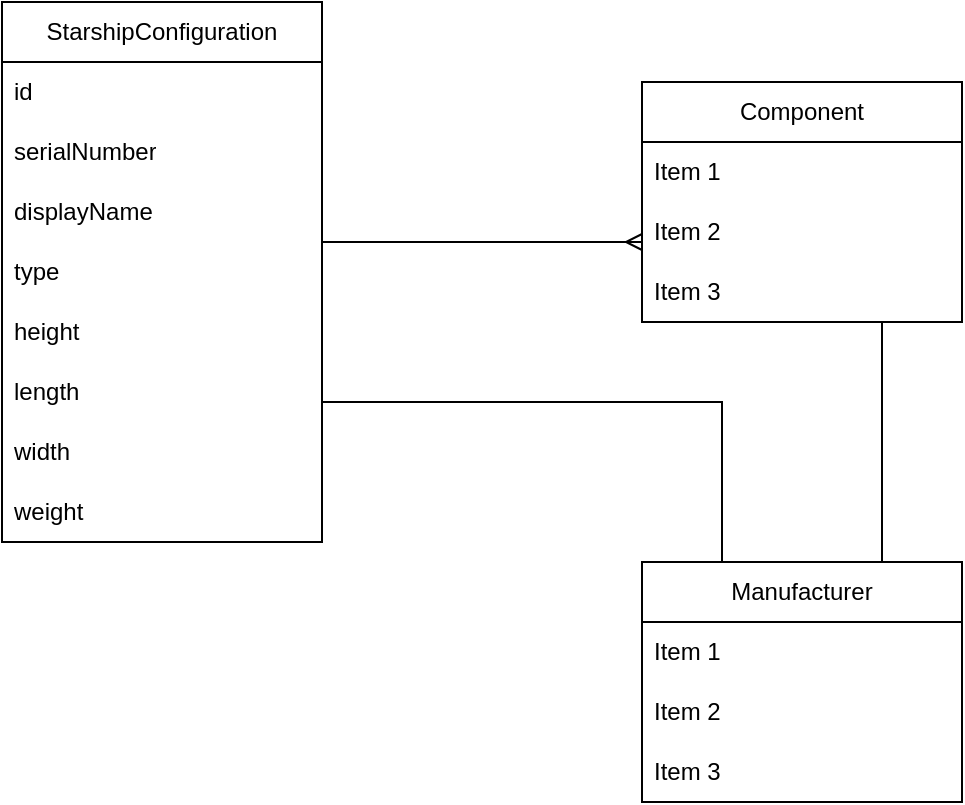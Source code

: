<mxfile version="20.5.3" type="embed" pages="2"><diagram id="BnXcjoq1C-M0cHzdUSq3" name="DynamoDB-ERD"><mxGraphModel dx="1633" dy="962" grid="1" gridSize="10" guides="1" tooltips="1" connect="1" arrows="1" fold="1" page="1" pageScale="1" pageWidth="827" pageHeight="1169" math="0" shadow="0"><root><mxCell id="0"/><mxCell id="1" parent="0"/><mxCell id="mMFIWvtYuFjv7bovq4hn-27" style="edgeStyle=orthogonalEdgeStyle;rounded=0;orthogonalLoop=1;jettySize=auto;html=1;endArrow=ERmany;endFill=0;" parent="1" target="mMFIWvtYuFjv7bovq4hn-13" edge="1"><mxGeometry relative="1" as="geometry"><mxPoint x="480" y="249.999" as="sourcePoint"/><mxPoint x="720" y="229.999" as="targetPoint"/><Array as="points"><mxPoint x="480" y="320"/></Array></mxGeometry></mxCell><mxCell id="7olffP7GAYmQf8Agb50Z-6" style="edgeStyle=orthogonalEdgeStyle;rounded=0;orthogonalLoop=1;jettySize=auto;html=1;endArrow=none;endFill=0;" edge="1" parent="1" source="mMFIWvtYuFjv7bovq4hn-1" target="7olffP7GAYmQf8Agb50Z-1"><mxGeometry relative="1" as="geometry"><Array as="points"><mxPoint x="680" y="400"/></Array></mxGeometry></mxCell><mxCell id="mMFIWvtYuFjv7bovq4hn-1" value="StarshipConfiguration" style="swimlane;fontStyle=0;childLayout=stackLayout;horizontal=1;startSize=30;horizontalStack=0;resizeParent=1;resizeParentMax=0;resizeLast=0;collapsible=1;marginBottom=0;whiteSpace=wrap;html=1;" parent="1" vertex="1"><mxGeometry x="320" y="200" width="160" height="270" as="geometry"/></mxCell><mxCell id="mMFIWvtYuFjv7bovq4hn-2" value="id" style="text;strokeColor=none;fillColor=none;align=left;verticalAlign=middle;spacingLeft=4;spacingRight=4;overflow=hidden;points=[[0,0.5],[1,0.5]];portConstraint=eastwest;rotatable=0;whiteSpace=wrap;html=1;" parent="mMFIWvtYuFjv7bovq4hn-1" vertex="1"><mxGeometry y="30" width="160" height="30" as="geometry"/></mxCell><mxCell id="mMFIWvtYuFjv7bovq4hn-29" value="serialNumber" style="text;strokeColor=none;fillColor=none;align=left;verticalAlign=middle;spacingLeft=4;spacingRight=4;overflow=hidden;points=[[0,0.5],[1,0.5]];portConstraint=eastwest;rotatable=0;whiteSpace=wrap;html=1;" parent="mMFIWvtYuFjv7bovq4hn-1" vertex="1"><mxGeometry y="60" width="160" height="30" as="geometry"/></mxCell><mxCell id="mMFIWvtYuFjv7bovq4hn-30" value="displayName" style="text;strokeColor=none;fillColor=none;align=left;verticalAlign=middle;spacingLeft=4;spacingRight=4;overflow=hidden;points=[[0,0.5],[1,0.5]];portConstraint=eastwest;rotatable=0;whiteSpace=wrap;html=1;" parent="mMFIWvtYuFjv7bovq4hn-1" vertex="1"><mxGeometry y="90" width="160" height="30" as="geometry"/></mxCell><mxCell id="mMFIWvtYuFjv7bovq4hn-3" value="type" style="text;strokeColor=none;fillColor=none;align=left;verticalAlign=middle;spacingLeft=4;spacingRight=4;overflow=hidden;points=[[0,0.5],[1,0.5]];portConstraint=eastwest;rotatable=0;whiteSpace=wrap;html=1;" parent="mMFIWvtYuFjv7bovq4hn-1" vertex="1"><mxGeometry y="120" width="160" height="30" as="geometry"/></mxCell><mxCell id="mMFIWvtYuFjv7bovq4hn-31" value="height" style="text;strokeColor=none;fillColor=none;align=left;verticalAlign=middle;spacingLeft=4;spacingRight=4;overflow=hidden;points=[[0,0.5],[1,0.5]];portConstraint=eastwest;rotatable=0;whiteSpace=wrap;html=1;" parent="mMFIWvtYuFjv7bovq4hn-1" vertex="1"><mxGeometry y="150" width="160" height="30" as="geometry"/></mxCell><mxCell id="mMFIWvtYuFjv7bovq4hn-32" value="length" style="text;strokeColor=none;fillColor=none;align=left;verticalAlign=middle;spacingLeft=4;spacingRight=4;overflow=hidden;points=[[0,0.5],[1,0.5]];portConstraint=eastwest;rotatable=0;whiteSpace=wrap;html=1;" parent="mMFIWvtYuFjv7bovq4hn-1" vertex="1"><mxGeometry y="180" width="160" height="30" as="geometry"/></mxCell><mxCell id="mMFIWvtYuFjv7bovq4hn-33" value="width" style="text;strokeColor=none;fillColor=none;align=left;verticalAlign=middle;spacingLeft=4;spacingRight=4;overflow=hidden;points=[[0,0.5],[1,0.5]];portConstraint=eastwest;rotatable=0;whiteSpace=wrap;html=1;" parent="mMFIWvtYuFjv7bovq4hn-1" vertex="1"><mxGeometry y="210" width="160" height="30" as="geometry"/></mxCell><mxCell id="mMFIWvtYuFjv7bovq4hn-34" value="weight" style="text;strokeColor=none;fillColor=none;align=left;verticalAlign=middle;spacingLeft=4;spacingRight=4;overflow=hidden;points=[[0,0.5],[1,0.5]];portConstraint=eastwest;rotatable=0;whiteSpace=wrap;html=1;" parent="mMFIWvtYuFjv7bovq4hn-1" vertex="1"><mxGeometry y="240" width="160" height="30" as="geometry"/></mxCell><mxCell id="7olffP7GAYmQf8Agb50Z-5" style="edgeStyle=orthogonalEdgeStyle;rounded=0;orthogonalLoop=1;jettySize=auto;html=1;endArrow=none;endFill=0;" edge="1" parent="1" source="mMFIWvtYuFjv7bovq4hn-13" target="7olffP7GAYmQf8Agb50Z-1"><mxGeometry relative="1" as="geometry"><Array as="points"><mxPoint x="760" y="410"/><mxPoint x="760" y="410"/></Array></mxGeometry></mxCell><mxCell id="mMFIWvtYuFjv7bovq4hn-13" value="Component" style="swimlane;fontStyle=0;childLayout=stackLayout;horizontal=1;startSize=30;horizontalStack=0;resizeParent=1;resizeParentMax=0;resizeLast=0;collapsible=1;marginBottom=0;whiteSpace=wrap;html=1;" parent="1" vertex="1"><mxGeometry x="640" y="240" width="160" height="120" as="geometry"/></mxCell><mxCell id="mMFIWvtYuFjv7bovq4hn-14" value="Item 1" style="text;strokeColor=none;fillColor=none;align=left;verticalAlign=middle;spacingLeft=4;spacingRight=4;overflow=hidden;points=[[0,0.5],[1,0.5]];portConstraint=eastwest;rotatable=0;whiteSpace=wrap;html=1;" parent="mMFIWvtYuFjv7bovq4hn-13" vertex="1"><mxGeometry y="30" width="160" height="30" as="geometry"/></mxCell><mxCell id="mMFIWvtYuFjv7bovq4hn-15" value="Item 2" style="text;strokeColor=none;fillColor=none;align=left;verticalAlign=middle;spacingLeft=4;spacingRight=4;overflow=hidden;points=[[0,0.5],[1,0.5]];portConstraint=eastwest;rotatable=0;whiteSpace=wrap;html=1;" parent="mMFIWvtYuFjv7bovq4hn-13" vertex="1"><mxGeometry y="60" width="160" height="30" as="geometry"/></mxCell><mxCell id="mMFIWvtYuFjv7bovq4hn-16" value="Item 3" style="text;strokeColor=none;fillColor=none;align=left;verticalAlign=middle;spacingLeft=4;spacingRight=4;overflow=hidden;points=[[0,0.5],[1,0.5]];portConstraint=eastwest;rotatable=0;whiteSpace=wrap;html=1;" parent="mMFIWvtYuFjv7bovq4hn-13" vertex="1"><mxGeometry y="90" width="160" height="30" as="geometry"/></mxCell><mxCell id="7olffP7GAYmQf8Agb50Z-1" value="Manufacturer" style="swimlane;fontStyle=0;childLayout=stackLayout;horizontal=1;startSize=30;horizontalStack=0;resizeParent=1;resizeParentMax=0;resizeLast=0;collapsible=1;marginBottom=0;whiteSpace=wrap;html=1;" vertex="1" parent="1"><mxGeometry x="640" y="480" width="160" height="120" as="geometry"/></mxCell><mxCell id="7olffP7GAYmQf8Agb50Z-2" value="Item 1" style="text;strokeColor=none;fillColor=none;align=left;verticalAlign=middle;spacingLeft=4;spacingRight=4;overflow=hidden;points=[[0,0.5],[1,0.5]];portConstraint=eastwest;rotatable=0;whiteSpace=wrap;html=1;" vertex="1" parent="7olffP7GAYmQf8Agb50Z-1"><mxGeometry y="30" width="160" height="30" as="geometry"/></mxCell><mxCell id="7olffP7GAYmQf8Agb50Z-3" value="Item 2" style="text;strokeColor=none;fillColor=none;align=left;verticalAlign=middle;spacingLeft=4;spacingRight=4;overflow=hidden;points=[[0,0.5],[1,0.5]];portConstraint=eastwest;rotatable=0;whiteSpace=wrap;html=1;" vertex="1" parent="7olffP7GAYmQf8Agb50Z-1"><mxGeometry y="60" width="160" height="30" as="geometry"/></mxCell><mxCell id="7olffP7GAYmQf8Agb50Z-4" value="Item 3" style="text;strokeColor=none;fillColor=none;align=left;verticalAlign=middle;spacingLeft=4;spacingRight=4;overflow=hidden;points=[[0,0.5],[1,0.5]];portConstraint=eastwest;rotatable=0;whiteSpace=wrap;html=1;" vertex="1" parent="7olffP7GAYmQf8Agb50Z-1"><mxGeometry y="90" width="160" height="30" as="geometry"/></mxCell></root></mxGraphModel></diagram><diagram id="5BiSqQIMuSA7ARIf0J-i" name="Business Object Modélisation"><mxGraphModel dx="2460" dy="962" grid="1" gridSize="10" guides="1" tooltips="1" connect="1" arrows="1" fold="1" page="1" pageScale="1" pageWidth="827" pageHeight="1169" math="0" shadow="0"><root><mxCell id="0"/><mxCell id="1" parent="0"/><mxCell id="DM2j1qMfuwjqKnqP0o9W-14" value="StarshipConfiguration" style="swimlane;fontStyle=0;childLayout=stackLayout;horizontal=1;startSize=30;horizontalStack=0;resizeParent=1;resizeParentMax=0;resizeLast=0;collapsible=1;marginBottom=0;whiteSpace=wrap;html=1;fillColor=#ffe6cc;strokeColor=#d79b00;" parent="1" vertex="1"><mxGeometry x="320" y="200" width="160" height="390" as="geometry"/></mxCell><mxCell id="DM2j1qMfuwjqKnqP0o9W-15" value="id" style="text;strokeColor=none;fillColor=none;align=left;verticalAlign=middle;spacingLeft=4;spacingRight=4;overflow=hidden;points=[[0,0.5],[1,0.5]];portConstraint=eastwest;rotatable=0;whiteSpace=wrap;html=1;" parent="DM2j1qMfuwjqKnqP0o9W-14" vertex="1"><mxGeometry y="30" width="160" height="30" as="geometry"/></mxCell><mxCell id="DM2j1qMfuwjqKnqP0o9W-17" value="displayName" style="text;strokeColor=none;fillColor=none;align=left;verticalAlign=middle;spacingLeft=4;spacingRight=4;overflow=hidden;points=[[0,0.5],[1,0.5]];portConstraint=eastwest;rotatable=0;whiteSpace=wrap;html=1;" parent="DM2j1qMfuwjqKnqP0o9W-14" vertex="1"><mxGeometry y="60" width="160" height="30" as="geometry"/></mxCell><mxCell id="DM2j1qMfuwjqKnqP0o9W-18" value="type" style="text;strokeColor=none;fillColor=none;align=left;verticalAlign=middle;spacingLeft=4;spacingRight=4;overflow=hidden;points=[[0,0.5],[1,0.5]];portConstraint=eastwest;rotatable=0;whiteSpace=wrap;html=1;" parent="DM2j1qMfuwjqKnqP0o9W-14" vertex="1"><mxGeometry y="90" width="160" height="30" as="geometry"/></mxCell><mxCell id="DM2j1qMfuwjqKnqP0o9W-19" value="height" style="text;strokeColor=none;fillColor=none;align=left;verticalAlign=middle;spacingLeft=4;spacingRight=4;overflow=hidden;points=[[0,0.5],[1,0.5]];portConstraint=eastwest;rotatable=0;whiteSpace=wrap;html=1;" parent="DM2j1qMfuwjqKnqP0o9W-14" vertex="1"><mxGeometry y="120" width="160" height="30" as="geometry"/></mxCell><mxCell id="DM2j1qMfuwjqKnqP0o9W-20" value="length" style="text;strokeColor=none;fillColor=none;align=left;verticalAlign=middle;spacingLeft=4;spacingRight=4;overflow=hidden;points=[[0,0.5],[1,0.5]];portConstraint=eastwest;rotatable=0;whiteSpace=wrap;html=1;" parent="DM2j1qMfuwjqKnqP0o9W-14" vertex="1"><mxGeometry y="150" width="160" height="30" as="geometry"/></mxCell><mxCell id="DM2j1qMfuwjqKnqP0o9W-21" value="width" style="text;strokeColor=none;fillColor=none;align=left;verticalAlign=middle;spacingLeft=4;spacingRight=4;overflow=hidden;points=[[0,0.5],[1,0.5]];portConstraint=eastwest;rotatable=0;whiteSpace=wrap;html=1;" parent="DM2j1qMfuwjqKnqP0o9W-14" vertex="1"><mxGeometry y="180" width="160" height="30" as="geometry"/></mxCell><mxCell id="DM2j1qMfuwjqKnqP0o9W-22" value="weight" style="text;strokeColor=none;fillColor=none;align=left;verticalAlign=middle;spacingLeft=4;spacingRight=4;overflow=hidden;points=[[0,0.5],[1,0.5]];portConstraint=eastwest;rotatable=0;whiteSpace=wrap;html=1;" parent="DM2j1qMfuwjqKnqP0o9W-14" vertex="1"><mxGeometry y="210" width="160" height="30" as="geometry"/></mxCell><mxCell id="cYQD-DSaahD6OAKTYKS1-31" value="manufacturer" style="text;strokeColor=none;fillColor=none;align=left;verticalAlign=middle;spacingLeft=4;spacingRight=4;overflow=hidden;points=[[0,0.5],[1,0.5]];portConstraint=eastwest;rotatable=0;whiteSpace=wrap;html=1;" parent="DM2j1qMfuwjqKnqP0o9W-14" vertex="1"><mxGeometry y="240" width="160" height="30" as="geometry"/></mxCell><mxCell id="DM2j1qMfuwjqKnqP0o9W-36" value="components" style="text;strokeColor=none;fillColor=none;align=left;verticalAlign=middle;spacingLeft=4;spacingRight=4;overflow=hidden;points=[[0,0.5],[1,0.5]];portConstraint=eastwest;rotatable=0;whiteSpace=wrap;html=1;" parent="DM2j1qMfuwjqKnqP0o9W-14" vertex="1"><mxGeometry y="270" width="160" height="30" as="geometry"/></mxCell><mxCell id="gIZSkPXqnsKkCFNa3gzQ-12" value="createdAt" style="text;strokeColor=none;fillColor=none;align=left;verticalAlign=middle;spacingLeft=4;spacingRight=4;overflow=hidden;points=[[0,0.5],[1,0.5]];portConstraint=eastwest;rotatable=0;whiteSpace=wrap;html=1;" parent="DM2j1qMfuwjqKnqP0o9W-14" vertex="1"><mxGeometry y="300" width="160" height="30" as="geometry"/></mxCell><mxCell id="gIZSkPXqnsKkCFNa3gzQ-13" value="updatedAt" style="text;strokeColor=none;fillColor=none;align=left;verticalAlign=middle;spacingLeft=4;spacingRight=4;overflow=hidden;points=[[0,0.5],[1,0.5]];portConstraint=eastwest;rotatable=0;whiteSpace=wrap;html=1;" parent="DM2j1qMfuwjqKnqP0o9W-14" vertex="1"><mxGeometry y="330" width="160" height="30" as="geometry"/></mxCell><mxCell id="gIZSkPXqnsKkCFNa3gzQ-14" value="status" style="text;strokeColor=none;fillColor=none;align=left;verticalAlign=middle;spacingLeft=4;spacingRight=4;overflow=hidden;points=[[0,0.5],[1,0.5]];portConstraint=eastwest;rotatable=0;whiteSpace=wrap;html=1;" parent="DM2j1qMfuwjqKnqP0o9W-14" vertex="1"><mxGeometry y="360" width="160" height="30" as="geometry"/></mxCell><mxCell id="DM2j1qMfuwjqKnqP0o9W-23" value="Component" style="swimlane;fontStyle=0;childLayout=stackLayout;horizontal=1;startSize=30;horizontalStack=0;resizeParent=1;resizeParentMax=0;resizeLast=0;collapsible=1;marginBottom=0;whiteSpace=wrap;html=1;fillColor=#dae8fc;strokeColor=#6c8ebf;" parent="1" vertex="1"><mxGeometry x="560" y="520" width="140" height="180" as="geometry"/></mxCell><mxCell id="DM2j1qMfuwjqKnqP0o9W-24" value="id" style="text;strokeColor=none;fillColor=none;align=left;verticalAlign=middle;spacingLeft=4;spacingRight=4;overflow=hidden;points=[[0,0.5],[1,0.5]];portConstraint=eastwest;rotatable=0;whiteSpace=wrap;html=1;" parent="DM2j1qMfuwjqKnqP0o9W-23" vertex="1"><mxGeometry y="30" width="140" height="30" as="geometry"/></mxCell><mxCell id="DM2j1qMfuwjqKnqP0o9W-25" value="name" style="text;strokeColor=none;fillColor=none;align=left;verticalAlign=middle;spacingLeft=4;spacingRight=4;overflow=hidden;points=[[0,0.5],[1,0.5]];portConstraint=eastwest;rotatable=0;whiteSpace=wrap;html=1;" parent="DM2j1qMfuwjqKnqP0o9W-23" vertex="1"><mxGeometry y="60" width="140" height="30" as="geometry"/></mxCell><mxCell id="DM2j1qMfuwjqKnqP0o9W-26" value="manufacturer" style="text;strokeColor=none;fillColor=none;align=left;verticalAlign=middle;spacingLeft=4;spacingRight=4;overflow=hidden;points=[[0,0.5],[1,0.5]];portConstraint=eastwest;rotatable=0;whiteSpace=wrap;html=1;" parent="DM2j1qMfuwjqKnqP0o9W-23" vertex="1"><mxGeometry y="90" width="140" height="30" as="geometry"/></mxCell><mxCell id="cYQD-DSaahD6OAKTYKS1-68" value="weight" style="text;strokeColor=none;fillColor=none;align=left;verticalAlign=middle;spacingLeft=4;spacingRight=4;overflow=hidden;points=[[0,0.5],[1,0.5]];portConstraint=eastwest;rotatable=0;whiteSpace=wrap;html=1;" parent="DM2j1qMfuwjqKnqP0o9W-23" vertex="1"><mxGeometry y="120" width="140" height="30" as="geometry"/></mxCell><mxCell id="cYQD-DSaahD6OAKTYKS1-14" value="&lt;span style=&quot;color: rgb(0, 0, 0); font-family: Helvetica; font-size: 12px; font-style: normal; font-variant-ligatures: normal; font-variant-caps: normal; font-weight: 400; letter-spacing: normal; orphans: 2; text-align: left; text-indent: 0px; text-transform: none; widows: 2; word-spacing: 0px; -webkit-text-stroke-width: 0px; white-space: normal; background-color: rgb(251, 251, 251); text-decoration-thickness: initial; text-decoration-style: initial; text-decoration-color: initial; display: inline !important; float: none;&quot;&gt;classSize (1, 2, 3)&lt;/span&gt;" style="text;strokeColor=none;fillColor=none;align=left;verticalAlign=middle;spacingLeft=4;spacingRight=4;overflow=hidden;points=[[0,0.5],[1,0.5]];portConstraint=eastwest;rotatable=0;whiteSpace=wrap;html=1;" parent="DM2j1qMfuwjqKnqP0o9W-23" vertex="1"><mxGeometry y="150" width="140" height="30" as="geometry"/></mxCell><mxCell id="DM2j1qMfuwjqKnqP0o9W-39" style="edgeStyle=orthogonalEdgeStyle;rounded=0;orthogonalLoop=1;jettySize=auto;html=1;endArrow=none;endFill=0;" parent="1" source="DM2j1qMfuwjqKnqP0o9W-36" target="DM2j1qMfuwjqKnqP0o9W-23" edge="1"><mxGeometry relative="1" as="geometry"/></mxCell><mxCell id="DM2j1qMfuwjqKnqP0o9W-40" value="Manufacturer" style="swimlane;fontStyle=0;childLayout=stackLayout;horizontal=1;startSize=30;horizontalStack=0;resizeParent=1;resizeParentMax=0;resizeLast=0;collapsible=1;marginBottom=0;whiteSpace=wrap;html=1;fillColor=#d5e8d4;strokeColor=#82b366;" parent="1" vertex="1"><mxGeometry x="760" y="400" width="140" height="120" as="geometry"/></mxCell><mxCell id="DM2j1qMfuwjqKnqP0o9W-41" value="id" style="text;strokeColor=none;fillColor=none;align=left;verticalAlign=middle;spacingLeft=4;spacingRight=4;overflow=hidden;points=[[0,0.5],[1,0.5]];portConstraint=eastwest;rotatable=0;whiteSpace=wrap;html=1;" parent="DM2j1qMfuwjqKnqP0o9W-40" vertex="1"><mxGeometry y="30" width="140" height="30" as="geometry"/></mxCell><mxCell id="DM2j1qMfuwjqKnqP0o9W-42" value="name" style="text;strokeColor=none;fillColor=none;align=left;verticalAlign=middle;spacingLeft=4;spacingRight=4;overflow=hidden;points=[[0,0.5],[1,0.5]];portConstraint=eastwest;rotatable=0;whiteSpace=wrap;html=1;" parent="DM2j1qMfuwjqKnqP0o9W-40" vertex="1"><mxGeometry y="60" width="140" height="30" as="geometry"/></mxCell><mxCell id="DM2j1qMfuwjqKnqP0o9W-43" value="manufacturer" style="text;strokeColor=none;fillColor=none;align=left;verticalAlign=middle;spacingLeft=4;spacingRight=4;overflow=hidden;points=[[0,0.5],[1,0.5]];portConstraint=eastwest;rotatable=0;whiteSpace=wrap;html=1;" parent="DM2j1qMfuwjqKnqP0o9W-40" vertex="1"><mxGeometry y="90" width="140" height="30" as="geometry"/></mxCell><mxCell id="DM2j1qMfuwjqKnqP0o9W-44" style="edgeStyle=orthogonalEdgeStyle;rounded=0;orthogonalLoop=1;jettySize=auto;html=1;endArrow=none;endFill=0;" parent="1" source="DM2j1qMfuwjqKnqP0o9W-26" target="DM2j1qMfuwjqKnqP0o9W-40" edge="1"><mxGeometry relative="1" as="geometry"/></mxCell><mxCell id="cYQD-DSaahD6OAKTYKS1-1" value="Hyperdrive" style="swimlane;fontStyle=0;childLayout=stackLayout;horizontal=1;startSize=30;horizontalStack=0;resizeParent=1;resizeParentMax=0;resizeLast=0;collapsible=1;marginBottom=0;whiteSpace=wrap;html=1;fillColor=#dae8fc;strokeColor=#6c8ebf;" parent="1" vertex="1"><mxGeometry x="440" y="880" width="160" height="60" as="geometry"/></mxCell><mxCell id="cYQD-DSaahD6OAKTYKS1-3" value="maxSpeed" style="text;strokeColor=none;fillColor=none;align=left;verticalAlign=middle;spacingLeft=4;spacingRight=4;overflow=hidden;points=[[0,0.5],[1,0.5]];portConstraint=eastwest;rotatable=0;whiteSpace=wrap;html=1;" parent="cYQD-DSaahD6OAKTYKS1-1" vertex="1"><mxGeometry y="30" width="160" height="30" as="geometry"/></mxCell><mxCell id="cYQD-DSaahD6OAKTYKS1-28" style="edgeStyle=orthogonalEdgeStyle;rounded=0;orthogonalLoop=1;jettySize=auto;html=1;" parent="1" source="cYQD-DSaahD6OAKTYKS1-5" target="DM2j1qMfuwjqKnqP0o9W-23" edge="1"><mxGeometry relative="1" as="geometry"><mxPoint x="700" y="660" as="targetPoint"/><Array as="points"><mxPoint x="320" y="780"/><mxPoint x="630" y="780"/></Array></mxGeometry></mxCell><mxCell id="cYQD-DSaahD6OAKTYKS1-5" value="Engine" style="swimlane;fontStyle=0;childLayout=stackLayout;horizontal=1;startSize=30;horizontalStack=0;resizeParent=1;resizeParentMax=0;resizeLast=0;collapsible=1;marginBottom=0;whiteSpace=wrap;html=1;fillColor=#dae8fc;strokeColor=#6c8ebf;" parent="1" vertex="1"><mxGeometry x="240" y="880" width="160" height="60" as="geometry"/></mxCell><mxCell id="cYQD-DSaahD6OAKTYKS1-6" value="&lt;span lang=&quot;en&quot; class=&quot;HwtZe&quot;&gt;thrustPower&lt;/span&gt;" style="text;strokeColor=none;fillColor=none;align=left;verticalAlign=middle;spacingLeft=4;spacingRight=4;overflow=hidden;points=[[0,0.5],[1,0.5]];portConstraint=eastwest;rotatable=0;whiteSpace=wrap;html=1;" parent="cYQD-DSaahD6OAKTYKS1-5" vertex="1"><mxGeometry y="30" width="160" height="30" as="geometry"/></mxCell><mxCell id="cYQD-DSaahD6OAKTYKS1-33" style="edgeStyle=orthogonalEdgeStyle;rounded=0;orthogonalLoop=1;jettySize=auto;html=1;" parent="1" source="cYQD-DSaahD6OAKTYKS1-9" target="DM2j1qMfuwjqKnqP0o9W-23" edge="1"><mxGeometry relative="1" as="geometry"><mxPoint x="700" y="660" as="targetPoint"/><Array as="points"><mxPoint x="1000" y="780"/><mxPoint x="630" y="780"/></Array></mxGeometry></mxCell><mxCell id="cYQD-DSaahD6OAKTYKS1-9" value="Shield" style="swimlane;fontStyle=0;childLayout=stackLayout;horizontal=1;startSize=30;horizontalStack=0;resizeParent=1;resizeParentMax=0;resizeLast=0;collapsible=1;marginBottom=0;whiteSpace=wrap;html=1;fillColor=#dae8fc;strokeColor=#6c8ebf;" parent="1" vertex="1"><mxGeometry x="920" y="880" width="160" height="60" as="geometry"/></mxCell><mxCell id="cYQD-DSaahD6OAKTYKS1-10" value="position" style="text;strokeColor=none;fillColor=none;align=left;verticalAlign=middle;spacingLeft=4;spacingRight=4;overflow=hidden;points=[[0,0.5],[1,0.5]];portConstraint=eastwest;rotatable=0;whiteSpace=wrap;html=1;" parent="cYQD-DSaahD6OAKTYKS1-9" vertex="1"><mxGeometry y="30" width="160" height="30" as="geometry"/></mxCell><mxCell id="cYQD-DSaahD6OAKTYKS1-30" style="edgeStyle=orthogonalEdgeStyle;rounded=0;orthogonalLoop=1;jettySize=auto;html=1;" parent="1" source="cYQD-DSaahD6OAKTYKS1-13" target="DM2j1qMfuwjqKnqP0o9W-23" edge="1"><mxGeometry relative="1" as="geometry"><mxPoint x="700" y="660" as="targetPoint"/><Array as="points"><mxPoint x="760" y="780"/><mxPoint x="630" y="780"/></Array></mxGeometry></mxCell><mxCell id="cYQD-DSaahD6OAKTYKS1-13" value="Weapon" style="swimlane;fontStyle=0;childLayout=stackLayout;horizontal=1;startSize=30;horizontalStack=0;resizeParent=1;resizeParentMax=0;resizeLast=0;collapsible=1;marginBottom=0;whiteSpace=wrap;html=1;fillColor=#dae8fc;strokeColor=#6c8ebf;" parent="1" vertex="1"><mxGeometry x="680" y="880" width="160" height="180" as="geometry"/></mxCell><mxCell id="cYQD-DSaahD6OAKTYKS1-15" value="type" style="text;strokeColor=none;fillColor=none;align=left;verticalAlign=middle;spacingLeft=4;spacingRight=4;overflow=hidden;points=[[0,0.5],[1,0.5]];portConstraint=eastwest;rotatable=0;whiteSpace=wrap;html=1;" parent="cYQD-DSaahD6OAKTYKS1-13" vertex="1"><mxGeometry y="30" width="160" height="30" as="geometry"/></mxCell><mxCell id="cYQD-DSaahD6OAKTYKS1-63" value="firingFrequency" style="text;strokeColor=none;fillColor=none;align=left;verticalAlign=middle;spacingLeft=4;spacingRight=4;overflow=hidden;points=[[0,0.5],[1,0.5]];portConstraint=eastwest;rotatable=0;whiteSpace=wrap;html=1;" parent="cYQD-DSaahD6OAKTYKS1-13" vertex="1"><mxGeometry y="60" width="160" height="30" as="geometry"/></mxCell><mxCell id="cYQD-DSaahD6OAKTYKS1-16" value="xAxisRotation (T/F)" style="text;strokeColor=none;fillColor=none;align=left;verticalAlign=middle;spacingLeft=4;spacingRight=4;overflow=hidden;points=[[0,0.5],[1,0.5]];portConstraint=eastwest;rotatable=0;whiteSpace=wrap;html=1;" parent="cYQD-DSaahD6OAKTYKS1-13" vertex="1"><mxGeometry y="90" width="160" height="30" as="geometry"/></mxCell><mxCell id="cYQD-DSaahD6OAKTYKS1-53" value="yAxisRotation" style="text;strokeColor=none;fillColor=none;align=left;verticalAlign=middle;spacingLeft=4;spacingRight=4;overflow=hidden;points=[[0,0.5],[1,0.5]];portConstraint=eastwest;rotatable=0;whiteSpace=wrap;html=1;" parent="cYQD-DSaahD6OAKTYKS1-13" vertex="1"><mxGeometry y="120" width="160" height="30" as="geometry"/></mxCell><mxCell id="cYQD-DSaahD6OAKTYKS1-54" value="zAxisRotation" style="text;strokeColor=none;fillColor=none;align=left;verticalAlign=middle;spacingLeft=4;spacingRight=4;overflow=hidden;points=[[0,0.5],[1,0.5]];portConstraint=eastwest;rotatable=0;whiteSpace=wrap;html=1;" parent="cYQD-DSaahD6OAKTYKS1-13" vertex="1"><mxGeometry y="150" width="160" height="30" as="geometry"/></mxCell><mxCell id="cYQD-DSaahD6OAKTYKS1-34" style="edgeStyle=orthogonalEdgeStyle;rounded=0;orthogonalLoop=1;jettySize=auto;html=1;" parent="1" source="cYQD-DSaahD6OAKTYKS1-17" target="DM2j1qMfuwjqKnqP0o9W-23" edge="1"><mxGeometry relative="1" as="geometry"><mxPoint x="700" y="660" as="targetPoint"/><Array as="points"><mxPoint x="1240" y="780"/><mxPoint x="630" y="780"/></Array></mxGeometry></mxCell><mxCell id="cYQD-DSaahD6OAKTYKS1-17" value="Communication" style="swimlane;fontStyle=0;childLayout=stackLayout;horizontal=1;startSize=30;horizontalStack=0;resizeParent=1;resizeParentMax=0;resizeLast=0;collapsible=1;marginBottom=0;whiteSpace=wrap;html=1;fillColor=#dae8fc;strokeColor=#6c8ebf;" parent="1" vertex="1"><mxGeometry x="1160" y="880" width="160" height="120" as="geometry"/></mxCell><mxCell id="cYQD-DSaahD6OAKTYKS1-18" value="range" style="text;strokeColor=none;fillColor=none;align=left;verticalAlign=middle;spacingLeft=4;spacingRight=4;overflow=hidden;points=[[0,0.5],[1,0.5]];portConstraint=eastwest;rotatable=0;whiteSpace=wrap;html=1;" parent="cYQD-DSaahD6OAKTYKS1-17" vertex="1"><mxGeometry y="30" width="160" height="30" as="geometry"/></mxCell><mxCell id="cYQD-DSaahD6OAKTYKS1-19" value="frequencyBandWidth" style="text;strokeColor=none;fillColor=none;align=left;verticalAlign=middle;spacingLeft=4;spacingRight=4;overflow=hidden;points=[[0,0.5],[1,0.5]];portConstraint=eastwest;rotatable=0;whiteSpace=wrap;html=1;" parent="cYQD-DSaahD6OAKTYKS1-17" vertex="1"><mxGeometry y="60" width="160" height="30" as="geometry"/></mxCell><mxCell id="cYQD-DSaahD6OAKTYKS1-20" value="channels" style="text;strokeColor=none;fillColor=none;align=left;verticalAlign=middle;spacingLeft=4;spacingRight=4;overflow=hidden;points=[[0,0.5],[1,0.5]];portConstraint=eastwest;rotatable=0;whiteSpace=wrap;html=1;" parent="cYQD-DSaahD6OAKTYKS1-17" vertex="1"><mxGeometry y="90" width="160" height="30" as="geometry"/></mxCell><mxCell id="cYQD-DSaahD6OAKTYKS1-27" style="edgeStyle=orthogonalEdgeStyle;rounded=0;orthogonalLoop=1;jettySize=auto;html=1;" parent="1" source="cYQD-DSaahD6OAKTYKS1-21" target="DM2j1qMfuwjqKnqP0o9W-23" edge="1"><mxGeometry relative="1" as="geometry"><mxPoint x="700" y="660" as="targetPoint"/><Array as="points"><mxPoint x="110" y="780"/><mxPoint x="630" y="780"/></Array></mxGeometry></mxCell><mxCell id="cYQD-DSaahD6OAKTYKS1-21" value="Chassis" style="swimlane;fontStyle=0;childLayout=stackLayout;horizontal=1;startSize=30;horizontalStack=0;resizeParent=1;resizeParentMax=0;resizeLast=0;collapsible=1;marginBottom=0;whiteSpace=wrap;html=1;fillColor=#dae8fc;strokeColor=#6c8ebf;" parent="1" vertex="1"><mxGeometry x="40" y="880" width="140" height="60" as="geometry"/></mxCell><mxCell id="cYQD-DSaahD6OAKTYKS1-65" value="possibilities" style="text;strokeColor=none;fillColor=none;align=left;verticalAlign=middle;spacingLeft=4;spacingRight=4;overflow=hidden;points=[[0,0.5],[1,0.5]];portConstraint=eastwest;rotatable=0;whiteSpace=wrap;html=1;" parent="cYQD-DSaahD6OAKTYKS1-21" vertex="1"><mxGeometry y="30" width="140" height="30" as="geometry"/></mxCell><mxCell id="cYQD-DSaahD6OAKTYKS1-29" style="edgeStyle=orthogonalEdgeStyle;rounded=0;orthogonalLoop=1;jettySize=auto;html=1;" parent="1" source="cYQD-DSaahD6OAKTYKS1-1" target="DM2j1qMfuwjqKnqP0o9W-23" edge="1"><mxGeometry relative="1" as="geometry"><mxPoint x="700" y="660" as="targetPoint"/><Array as="points"><mxPoint x="520" y="780"/><mxPoint x="630" y="780"/></Array></mxGeometry></mxCell><mxCell id="cYQD-DSaahD6OAKTYKS1-32" style="edgeStyle=orthogonalEdgeStyle;rounded=0;orthogonalLoop=1;jettySize=auto;html=1;endArrow=none;endFill=0;" parent="1" source="cYQD-DSaahD6OAKTYKS1-31" target="DM2j1qMfuwjqKnqP0o9W-40" edge="1"><mxGeometry relative="1" as="geometry"/></mxCell><mxCell id="cYQD-DSaahD6OAKTYKS1-49" style="edgeStyle=orthogonalEdgeStyle;rounded=0;orthogonalLoop=1;jettySize=auto;html=1;" parent="1" source="cYQD-DSaahD6OAKTYKS1-45" target="DM2j1qMfuwjqKnqP0o9W-23" edge="1"><mxGeometry relative="1" as="geometry"/></mxCell><mxCell id="cYQD-DSaahD6OAKTYKS1-45" value="Tank" style="swimlane;fontStyle=0;childLayout=stackLayout;horizontal=1;startSize=30;horizontalStack=0;resizeParent=1;resizeParentMax=0;resizeLast=0;collapsible=1;marginBottom=0;whiteSpace=wrap;html=1;fillColor=#dae8fc;strokeColor=#6c8ebf;" parent="1" vertex="1"><mxGeometry x="350" y="1060" width="160" height="60" as="geometry"/></mxCell><mxCell id="cYQD-DSaahD6OAKTYKS1-46" value="capacity" style="text;strokeColor=none;fillColor=none;align=left;verticalAlign=middle;spacingLeft=4;spacingRight=4;overflow=hidden;points=[[0,0.5],[1,0.5]];portConstraint=eastwest;rotatable=0;whiteSpace=wrap;html=1;" parent="cYQD-DSaahD6OAKTYKS1-45" vertex="1"><mxGeometry y="30" width="160" height="30" as="geometry"/></mxCell><mxCell id="cYQD-DSaahD6OAKTYKS1-52" style="edgeStyle=orthogonalEdgeStyle;rounded=0;orthogonalLoop=1;jettySize=auto;html=1;" parent="1" source="cYQD-DSaahD6OAKTYKS1-50" target="DM2j1qMfuwjqKnqP0o9W-23" edge="1"><mxGeometry relative="1" as="geometry"/></mxCell><mxCell id="cYQD-DSaahD6OAKTYKS1-50" value="Reactor" style="swimlane;fontStyle=0;childLayout=stackLayout;horizontal=1;startSize=30;horizontalStack=0;resizeParent=1;resizeParentMax=0;resizeLast=0;collapsible=1;marginBottom=0;whiteSpace=wrap;html=1;fillColor=#dae8fc;strokeColor=#6c8ebf;" parent="1" vertex="1"><mxGeometry x="350" y="1180" width="160" height="60" as="geometry"/></mxCell><mxCell id="cYQD-DSaahD6OAKTYKS1-64" value="maxSpeed" style="text;strokeColor=none;fillColor=none;align=left;verticalAlign=middle;spacingLeft=4;spacingRight=4;overflow=hidden;points=[[0,0.5],[1,0.5]];portConstraint=eastwest;rotatable=0;whiteSpace=wrap;html=1;" parent="cYQD-DSaahD6OAKTYKS1-50" vertex="1"><mxGeometry y="30" width="160" height="30" as="geometry"/></mxCell><mxCell id="cYQD-DSaahD6OAKTYKS1-61" style="edgeStyle=orthogonalEdgeStyle;rounded=0;orthogonalLoop=1;jettySize=auto;html=1;endArrow=none;endFill=0;" parent="1" source="cYQD-DSaahD6OAKTYKS1-56" target="cYQD-DSaahD6OAKTYKS1-15" edge="1"><mxGeometry relative="1" as="geometry"><Array as="points"><mxPoint x="880" y="1090"/><mxPoint x="880" y="920"/></Array></mxGeometry></mxCell><mxCell id="cYQD-DSaahD6OAKTYKS1-56" value="WeaponType" style="swimlane;fontStyle=0;childLayout=stackLayout;horizontal=1;startSize=30;horizontalStack=0;resizeParent=1;resizeParentMax=0;resizeLast=0;collapsible=1;marginBottom=0;whiteSpace=wrap;html=1;fillColor=#d5e8d4;strokeColor=#82b366;" parent="1" vertex="1"><mxGeometry x="960" y="1020" width="160" height="90" as="geometry"/></mxCell><mxCell id="cYQD-DSaahD6OAKTYKS1-57" value="LASER" style="text;strokeColor=none;fillColor=none;align=left;verticalAlign=middle;spacingLeft=4;spacingRight=4;overflow=hidden;points=[[0,0.5],[1,0.5]];portConstraint=eastwest;rotatable=0;whiteSpace=wrap;html=1;" parent="cYQD-DSaahD6OAKTYKS1-56" vertex="1"><mxGeometry y="30" width="160" height="30" as="geometry"/></mxCell><mxCell id="cYQD-DSaahD6OAKTYKS1-59" value="BOMBSHELL" style="text;strokeColor=none;fillColor=none;align=left;verticalAlign=middle;spacingLeft=4;spacingRight=4;overflow=hidden;points=[[0,0.5],[1,0.5]];portConstraint=eastwest;rotatable=0;whiteSpace=wrap;html=1;" parent="cYQD-DSaahD6OAKTYKS1-56" vertex="1"><mxGeometry y="60" width="160" height="30" as="geometry"/></mxCell><mxCell id="cYQD-DSaahD6OAKTYKS1-72" style="edgeStyle=orthogonalEdgeStyle;rounded=0;orthogonalLoop=1;jettySize=auto;html=1;entryX=0;entryY=0.5;entryDx=0;entryDy=0;endArrow=none;endFill=0;" parent="1" source="cYQD-DSaahD6OAKTYKS1-70" target="cYQD-DSaahD6OAKTYKS1-65" edge="1"><mxGeometry relative="1" as="geometry"/></mxCell><mxCell id="cYQD-DSaahD6OAKTYKS1-70" value="possibility" style="swimlane;fontStyle=0;childLayout=stackLayout;horizontal=1;startSize=30;horizontalStack=0;resizeParent=1;resizeParentMax=0;resizeLast=0;collapsible=1;marginBottom=0;whiteSpace=wrap;html=1;fillColor=#d5e8d4;strokeColor=#82b366;" parent="1" vertex="1"><mxGeometry x="-80" y="1080" width="160" height="120" as="geometry"/></mxCell><mxCell id="cYQD-DSaahD6OAKTYKS1-71" value="component" style="text;strokeColor=none;fillColor=none;align=left;verticalAlign=middle;spacingLeft=4;spacingRight=4;overflow=hidden;points=[[0,0.5],[1,0.5]];portConstraint=eastwest;rotatable=0;whiteSpace=wrap;html=1;" parent="cYQD-DSaahD6OAKTYKS1-70" vertex="1"><mxGeometry y="30" width="160" height="30" as="geometry"/></mxCell><mxCell id="cYQD-DSaahD6OAKTYKS1-73" value="number" style="text;strokeColor=none;fillColor=none;align=left;verticalAlign=middle;spacingLeft=4;spacingRight=4;overflow=hidden;points=[[0,0.5],[1,0.5]];portConstraint=eastwest;rotatable=0;whiteSpace=wrap;html=1;" parent="cYQD-DSaahD6OAKTYKS1-70" vertex="1"><mxGeometry y="60" width="160" height="30" as="geometry"/></mxCell><mxCell id="cYQD-DSaahD6OAKTYKS1-74" value="classSize" style="text;strokeColor=none;fillColor=none;align=left;verticalAlign=middle;spacingLeft=4;spacingRight=4;overflow=hidden;points=[[0,0.5],[1,0.5]];portConstraint=eastwest;rotatable=0;whiteSpace=wrap;html=1;" parent="cYQD-DSaahD6OAKTYKS1-70" vertex="1"><mxGeometry y="90" width="160" height="30" as="geometry"/></mxCell><mxCell id="gIZSkPXqnsKkCFNa3gzQ-19" style="edgeStyle=orthogonalEdgeStyle;rounded=0;orthogonalLoop=1;jettySize=auto;html=1;endArrow=none;endFill=0;" parent="1" source="gIZSkPXqnsKkCFNa3gzQ-15" target="gIZSkPXqnsKkCFNa3gzQ-14" edge="1"><mxGeometry relative="1" as="geometry"/></mxCell><mxCell id="gIZSkPXqnsKkCFNa3gzQ-15" value="Status" style="swimlane;fontStyle=0;childLayout=stackLayout;horizontal=1;startSize=30;horizontalStack=0;resizeParent=1;resizeParentMax=0;resizeLast=0;collapsible=1;marginBottom=0;whiteSpace=wrap;html=1;fillColor=#d5e8d4;strokeColor=#82b366;" parent="1" vertex="1"><mxGeometry x="110" y="560" width="140" height="90" as="geometry"/></mxCell><mxCell id="gIZSkPXqnsKkCFNa3gzQ-16" value="DRAFT" style="text;strokeColor=none;fillColor=none;align=left;verticalAlign=middle;spacingLeft=4;spacingRight=4;overflow=hidden;points=[[0,0.5],[1,0.5]];portConstraint=eastwest;rotatable=0;whiteSpace=wrap;html=1;" parent="gIZSkPXqnsKkCFNa3gzQ-15" vertex="1"><mxGeometry y="30" width="140" height="30" as="geometry"/></mxCell><mxCell id="gIZSkPXqnsKkCFNa3gzQ-17" value="PUBLISH" style="text;strokeColor=none;fillColor=none;align=left;verticalAlign=middle;spacingLeft=4;spacingRight=4;overflow=hidden;points=[[0,0.5],[1,0.5]];portConstraint=eastwest;rotatable=0;whiteSpace=wrap;html=1;" parent="gIZSkPXqnsKkCFNa3gzQ-15" vertex="1"><mxGeometry y="60" width="140" height="30" as="geometry"/></mxCell></root></mxGraphModel></diagram></mxfile>